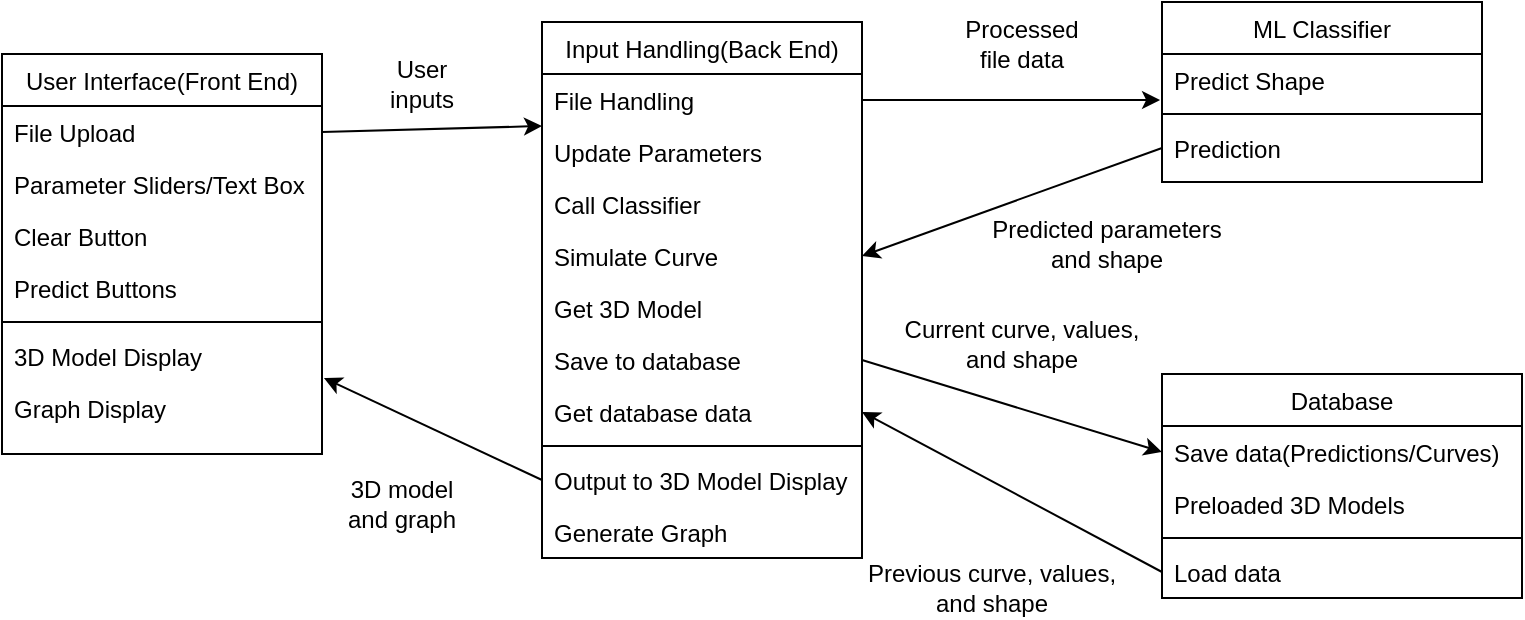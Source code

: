 <mxfile version="24.7.17">
  <diagram id="C5RBs43oDa-KdzZeNtuy" name="Page-1">
    <mxGraphModel dx="2074" dy="1104" grid="1" gridSize="10" guides="1" tooltips="1" connect="1" arrows="1" fold="1" page="1" pageScale="1" pageWidth="827" pageHeight="1169" math="0" shadow="0">
      <root>
        <mxCell id="WIyWlLk6GJQsqaUBKTNV-0" />
        <mxCell id="WIyWlLk6GJQsqaUBKTNV-1" parent="WIyWlLk6GJQsqaUBKTNV-0" />
        <mxCell id="zkfFHV4jXpPFQw0GAbJ--6" value="User Interface(Front End)" style="swimlane;fontStyle=0;align=center;verticalAlign=top;childLayout=stackLayout;horizontal=1;startSize=26;horizontalStack=0;resizeParent=1;resizeLast=0;collapsible=1;marginBottom=0;rounded=0;shadow=0;strokeWidth=1;" parent="WIyWlLk6GJQsqaUBKTNV-1" vertex="1">
          <mxGeometry x="60" y="230" width="160" height="200" as="geometry">
            <mxRectangle x="130" y="380" width="160" height="26" as="alternateBounds" />
          </mxGeometry>
        </mxCell>
        <mxCell id="zkfFHV4jXpPFQw0GAbJ--7" value="File Upload" style="text;align=left;verticalAlign=top;spacingLeft=4;spacingRight=4;overflow=hidden;rotatable=0;points=[[0,0.5],[1,0.5]];portConstraint=eastwest;" parent="zkfFHV4jXpPFQw0GAbJ--6" vertex="1">
          <mxGeometry y="26" width="160" height="26" as="geometry" />
        </mxCell>
        <mxCell id="zkfFHV4jXpPFQw0GAbJ--8" value="Parameter Sliders/Text Box" style="text;align=left;verticalAlign=top;spacingLeft=4;spacingRight=4;overflow=hidden;rotatable=0;points=[[0,0.5],[1,0.5]];portConstraint=eastwest;rounded=0;shadow=0;html=0;" parent="zkfFHV4jXpPFQw0GAbJ--6" vertex="1">
          <mxGeometry y="52" width="160" height="26" as="geometry" />
        </mxCell>
        <mxCell id="XyHHgU66qFdVDnBX0TZ7-21" value="Clear Button" style="text;align=left;verticalAlign=top;spacingLeft=4;spacingRight=4;overflow=hidden;rotatable=0;points=[[0,0.5],[1,0.5]];portConstraint=eastwest;rounded=0;shadow=0;html=0;" vertex="1" parent="zkfFHV4jXpPFQw0GAbJ--6">
          <mxGeometry y="78" width="160" height="26" as="geometry" />
        </mxCell>
        <mxCell id="zkfFHV4jXpPFQw0GAbJ--11" value="Predict Buttons" style="text;align=left;verticalAlign=top;spacingLeft=4;spacingRight=4;overflow=hidden;rotatable=0;points=[[0,0.5],[1,0.5]];portConstraint=eastwest;" parent="zkfFHV4jXpPFQw0GAbJ--6" vertex="1">
          <mxGeometry y="104" width="160" height="26" as="geometry" />
        </mxCell>
        <mxCell id="zkfFHV4jXpPFQw0GAbJ--9" value="" style="line;html=1;strokeWidth=1;align=left;verticalAlign=middle;spacingTop=-1;spacingLeft=3;spacingRight=3;rotatable=0;labelPosition=right;points=[];portConstraint=eastwest;" parent="zkfFHV4jXpPFQw0GAbJ--6" vertex="1">
          <mxGeometry y="130" width="160" height="8" as="geometry" />
        </mxCell>
        <mxCell id="XyHHgU66qFdVDnBX0TZ7-22" value="3D Model Display" style="text;align=left;verticalAlign=top;spacingLeft=4;spacingRight=4;overflow=hidden;rotatable=0;points=[[0,0.5],[1,0.5]];portConstraint=eastwest;" vertex="1" parent="zkfFHV4jXpPFQw0GAbJ--6">
          <mxGeometry y="138" width="160" height="26" as="geometry" />
        </mxCell>
        <mxCell id="XyHHgU66qFdVDnBX0TZ7-24" value="Graph Display" style="text;align=left;verticalAlign=top;spacingLeft=4;spacingRight=4;overflow=hidden;rotatable=0;points=[[0,0.5],[1,0.5]];portConstraint=eastwest;" vertex="1" parent="zkfFHV4jXpPFQw0GAbJ--6">
          <mxGeometry y="164" width="160" height="26" as="geometry" />
        </mxCell>
        <mxCell id="XyHHgU66qFdVDnBX0TZ7-0" value="Input Handling(Back End)" style="swimlane;fontStyle=0;align=center;verticalAlign=top;childLayout=stackLayout;horizontal=1;startSize=26;horizontalStack=0;resizeParent=1;resizeLast=0;collapsible=1;marginBottom=0;rounded=0;shadow=0;strokeWidth=1;" vertex="1" parent="WIyWlLk6GJQsqaUBKTNV-1">
          <mxGeometry x="330" y="214" width="160" height="268" as="geometry">
            <mxRectangle x="130" y="380" width="160" height="26" as="alternateBounds" />
          </mxGeometry>
        </mxCell>
        <mxCell id="XyHHgU66qFdVDnBX0TZ7-1" value="File Handling" style="text;align=left;verticalAlign=top;spacingLeft=4;spacingRight=4;overflow=hidden;rotatable=0;points=[[0,0.5],[1,0.5]];portConstraint=eastwest;" vertex="1" parent="XyHHgU66qFdVDnBX0TZ7-0">
          <mxGeometry y="26" width="160" height="26" as="geometry" />
        </mxCell>
        <mxCell id="XyHHgU66qFdVDnBX0TZ7-2" value="Update Parameters" style="text;align=left;verticalAlign=top;spacingLeft=4;spacingRight=4;overflow=hidden;rotatable=0;points=[[0,0.5],[1,0.5]];portConstraint=eastwest;rounded=0;shadow=0;html=0;" vertex="1" parent="XyHHgU66qFdVDnBX0TZ7-0">
          <mxGeometry y="52" width="160" height="26" as="geometry" />
        </mxCell>
        <mxCell id="XyHHgU66qFdVDnBX0TZ7-25" value="Call Classifier" style="text;align=left;verticalAlign=top;spacingLeft=4;spacingRight=4;overflow=hidden;rotatable=0;points=[[0,0.5],[1,0.5]];portConstraint=eastwest;rounded=0;shadow=0;html=0;" vertex="1" parent="XyHHgU66qFdVDnBX0TZ7-0">
          <mxGeometry y="78" width="160" height="26" as="geometry" />
        </mxCell>
        <mxCell id="XyHHgU66qFdVDnBX0TZ7-36" value="Simulate Curve" style="text;align=left;verticalAlign=top;spacingLeft=4;spacingRight=4;overflow=hidden;rotatable=0;points=[[0,0.5],[1,0.5]];portConstraint=eastwest;rounded=0;shadow=0;html=0;" vertex="1" parent="XyHHgU66qFdVDnBX0TZ7-0">
          <mxGeometry y="104" width="160" height="26" as="geometry" />
        </mxCell>
        <mxCell id="XyHHgU66qFdVDnBX0TZ7-41" value="Get 3D Model" style="text;align=left;verticalAlign=top;spacingLeft=4;spacingRight=4;overflow=hidden;rotatable=0;points=[[0,0.5],[1,0.5]];portConstraint=eastwest;rounded=0;shadow=0;html=0;" vertex="1" parent="XyHHgU66qFdVDnBX0TZ7-0">
          <mxGeometry y="130" width="160" height="26" as="geometry" />
        </mxCell>
        <mxCell id="XyHHgU66qFdVDnBX0TZ7-48" value="Save to database" style="text;align=left;verticalAlign=top;spacingLeft=4;spacingRight=4;overflow=hidden;rotatable=0;points=[[0,0.5],[1,0.5]];portConstraint=eastwest;rounded=0;shadow=0;html=0;" vertex="1" parent="XyHHgU66qFdVDnBX0TZ7-0">
          <mxGeometry y="156" width="160" height="26" as="geometry" />
        </mxCell>
        <mxCell id="XyHHgU66qFdVDnBX0TZ7-47" value="Get database data" style="text;align=left;verticalAlign=top;spacingLeft=4;spacingRight=4;overflow=hidden;rotatable=0;points=[[0,0.5],[1,0.5]];portConstraint=eastwest;rounded=0;shadow=0;html=0;" vertex="1" parent="XyHHgU66qFdVDnBX0TZ7-0">
          <mxGeometry y="182" width="160" height="26" as="geometry" />
        </mxCell>
        <mxCell id="XyHHgU66qFdVDnBX0TZ7-3" value="" style="line;html=1;strokeWidth=1;align=left;verticalAlign=middle;spacingTop=-1;spacingLeft=3;spacingRight=3;rotatable=0;labelPosition=right;points=[];portConstraint=eastwest;" vertex="1" parent="XyHHgU66qFdVDnBX0TZ7-0">
          <mxGeometry y="208" width="160" height="8" as="geometry" />
        </mxCell>
        <mxCell id="XyHHgU66qFdVDnBX0TZ7-29" value="Output to 3D Model Display" style="text;align=left;verticalAlign=top;spacingLeft=4;spacingRight=4;overflow=hidden;rotatable=0;points=[[0,0.5],[1,0.5]];portConstraint=eastwest;rounded=0;shadow=0;html=0;" vertex="1" parent="XyHHgU66qFdVDnBX0TZ7-0">
          <mxGeometry y="216" width="160" height="26" as="geometry" />
        </mxCell>
        <mxCell id="XyHHgU66qFdVDnBX0TZ7-30" value="Generate Graph" style="text;align=left;verticalAlign=top;spacingLeft=4;spacingRight=4;overflow=hidden;rotatable=0;points=[[0,0.5],[1,0.5]];portConstraint=eastwest;rounded=0;shadow=0;html=0;" vertex="1" parent="XyHHgU66qFdVDnBX0TZ7-0">
          <mxGeometry y="242" width="160" height="26" as="geometry" />
        </mxCell>
        <mxCell id="XyHHgU66qFdVDnBX0TZ7-6" value="ML Classifier" style="swimlane;fontStyle=0;align=center;verticalAlign=top;childLayout=stackLayout;horizontal=1;startSize=26;horizontalStack=0;resizeParent=1;resizeLast=0;collapsible=1;marginBottom=0;rounded=0;shadow=0;strokeWidth=1;" vertex="1" parent="WIyWlLk6GJQsqaUBKTNV-1">
          <mxGeometry x="640" y="204" width="160" height="90" as="geometry">
            <mxRectangle x="130" y="380" width="160" height="26" as="alternateBounds" />
          </mxGeometry>
        </mxCell>
        <mxCell id="XyHHgU66qFdVDnBX0TZ7-7" value="Predict Shape" style="text;align=left;verticalAlign=top;spacingLeft=4;spacingRight=4;overflow=hidden;rotatable=0;points=[[0,0.5],[1,0.5]];portConstraint=eastwest;" vertex="1" parent="XyHHgU66qFdVDnBX0TZ7-6">
          <mxGeometry y="26" width="160" height="26" as="geometry" />
        </mxCell>
        <mxCell id="XyHHgU66qFdVDnBX0TZ7-9" value="" style="line;html=1;strokeWidth=1;align=left;verticalAlign=middle;spacingTop=-1;spacingLeft=3;spacingRight=3;rotatable=0;labelPosition=right;points=[];portConstraint=eastwest;" vertex="1" parent="XyHHgU66qFdVDnBX0TZ7-6">
          <mxGeometry y="52" width="160" height="8" as="geometry" />
        </mxCell>
        <mxCell id="XyHHgU66qFdVDnBX0TZ7-11" value="Prediction" style="text;align=left;verticalAlign=top;spacingLeft=4;spacingRight=4;overflow=hidden;rotatable=0;points=[[0,0.5],[1,0.5]];portConstraint=eastwest;" vertex="1" parent="XyHHgU66qFdVDnBX0TZ7-6">
          <mxGeometry y="60" width="160" height="26" as="geometry" />
        </mxCell>
        <mxCell id="XyHHgU66qFdVDnBX0TZ7-12" value="Database" style="swimlane;fontStyle=0;align=center;verticalAlign=top;childLayout=stackLayout;horizontal=1;startSize=26;horizontalStack=0;resizeParent=1;resizeLast=0;collapsible=1;marginBottom=0;rounded=0;shadow=0;strokeWidth=1;" vertex="1" parent="WIyWlLk6GJQsqaUBKTNV-1">
          <mxGeometry x="640" y="390" width="180" height="112" as="geometry">
            <mxRectangle x="130" y="380" width="160" height="26" as="alternateBounds" />
          </mxGeometry>
        </mxCell>
        <mxCell id="XyHHgU66qFdVDnBX0TZ7-27" value="Save data(Predictions/Curves)" style="text;align=left;verticalAlign=top;spacingLeft=4;spacingRight=4;overflow=hidden;rotatable=0;points=[[0,0.5],[1,0.5]];portConstraint=eastwest;rounded=0;shadow=0;html=0;" vertex="1" parent="XyHHgU66qFdVDnBX0TZ7-12">
          <mxGeometry y="26" width="180" height="26" as="geometry" />
        </mxCell>
        <mxCell id="XyHHgU66qFdVDnBX0TZ7-35" value="Preloaded 3D Models" style="text;align=left;verticalAlign=top;spacingLeft=4;spacingRight=4;overflow=hidden;rotatable=0;points=[[0,0.5],[1,0.5]];portConstraint=eastwest;rounded=0;shadow=0;html=0;" vertex="1" parent="XyHHgU66qFdVDnBX0TZ7-12">
          <mxGeometry y="52" width="180" height="26" as="geometry" />
        </mxCell>
        <mxCell id="XyHHgU66qFdVDnBX0TZ7-15" value="" style="line;html=1;strokeWidth=1;align=left;verticalAlign=middle;spacingTop=-1;spacingLeft=3;spacingRight=3;rotatable=0;labelPosition=right;points=[];portConstraint=eastwest;" vertex="1" parent="XyHHgU66qFdVDnBX0TZ7-12">
          <mxGeometry y="78" width="180" height="8" as="geometry" />
        </mxCell>
        <mxCell id="XyHHgU66qFdVDnBX0TZ7-26" value="Load data" style="text;align=left;verticalAlign=top;spacingLeft=4;spacingRight=4;overflow=hidden;rotatable=0;points=[[0,0.5],[1,0.5]];portConstraint=eastwest;rounded=0;shadow=0;html=0;" vertex="1" parent="XyHHgU66qFdVDnBX0TZ7-12">
          <mxGeometry y="86" width="180" height="26" as="geometry" />
        </mxCell>
        <mxCell id="XyHHgU66qFdVDnBX0TZ7-18" value="" style="endArrow=classic;html=1;rounded=0;exitX=1;exitY=0.5;exitDx=0;exitDy=0;entryX=0;entryY=0;entryDx=0;entryDy=0;entryPerimeter=0;" edge="1" parent="WIyWlLk6GJQsqaUBKTNV-1" source="zkfFHV4jXpPFQw0GAbJ--7" target="XyHHgU66qFdVDnBX0TZ7-2">
          <mxGeometry width="50" height="50" relative="1" as="geometry">
            <mxPoint x="390" y="520" as="sourcePoint" />
            <mxPoint x="440" y="470" as="targetPoint" />
          </mxGeometry>
        </mxCell>
        <mxCell id="XyHHgU66qFdVDnBX0TZ7-19" value="User inputs" style="text;html=1;align=center;verticalAlign=middle;whiteSpace=wrap;rounded=0;" vertex="1" parent="WIyWlLk6GJQsqaUBKTNV-1">
          <mxGeometry x="240" y="230" width="60" height="30" as="geometry" />
        </mxCell>
        <mxCell id="XyHHgU66qFdVDnBX0TZ7-33" value="" style="endArrow=classic;html=1;rounded=0;exitX=0;exitY=0.5;exitDx=0;exitDy=0;entryX=1.006;entryY=0.923;entryDx=0;entryDy=0;entryPerimeter=0;" edge="1" parent="WIyWlLk6GJQsqaUBKTNV-1" source="XyHHgU66qFdVDnBX0TZ7-29" target="XyHHgU66qFdVDnBX0TZ7-22">
          <mxGeometry width="50" height="50" relative="1" as="geometry">
            <mxPoint x="320" y="410" as="sourcePoint" />
            <mxPoint x="220" y="398" as="targetPoint" />
          </mxGeometry>
        </mxCell>
        <mxCell id="XyHHgU66qFdVDnBX0TZ7-34" value="3D model&lt;br&gt;and graph" style="text;html=1;align=center;verticalAlign=middle;whiteSpace=wrap;rounded=0;" vertex="1" parent="WIyWlLk6GJQsqaUBKTNV-1">
          <mxGeometry x="230" y="440" width="60" height="30" as="geometry" />
        </mxCell>
        <mxCell id="XyHHgU66qFdVDnBX0TZ7-37" value="" style="endArrow=classic;html=1;rounded=0;exitX=1;exitY=0.5;exitDx=0;exitDy=0;entryX=-0.006;entryY=0.885;entryDx=0;entryDy=0;entryPerimeter=0;" edge="1" parent="WIyWlLk6GJQsqaUBKTNV-1" source="XyHHgU66qFdVDnBX0TZ7-1" target="XyHHgU66qFdVDnBX0TZ7-7">
          <mxGeometry width="50" height="50" relative="1" as="geometry">
            <mxPoint x="490" y="273" as="sourcePoint" />
            <mxPoint x="598" y="264" as="targetPoint" />
          </mxGeometry>
        </mxCell>
        <mxCell id="XyHHgU66qFdVDnBX0TZ7-38" value="Processed file data" style="text;html=1;align=center;verticalAlign=middle;whiteSpace=wrap;rounded=0;" vertex="1" parent="WIyWlLk6GJQsqaUBKTNV-1">
          <mxGeometry x="540" y="210" width="60" height="30" as="geometry" />
        </mxCell>
        <mxCell id="XyHHgU66qFdVDnBX0TZ7-40" value="" style="endArrow=classic;html=1;rounded=0;exitX=0;exitY=0.5;exitDx=0;exitDy=0;entryX=1;entryY=0.5;entryDx=0;entryDy=0;" edge="1" parent="WIyWlLk6GJQsqaUBKTNV-1" source="XyHHgU66qFdVDnBX0TZ7-11" target="XyHHgU66qFdVDnBX0TZ7-36">
          <mxGeometry width="50" height="50" relative="1" as="geometry">
            <mxPoint x="530" y="310" as="sourcePoint" />
            <mxPoint x="540" y="330" as="targetPoint" />
          </mxGeometry>
        </mxCell>
        <mxCell id="XyHHgU66qFdVDnBX0TZ7-43" value="Predicted parameters and shape" style="text;html=1;align=center;verticalAlign=middle;whiteSpace=wrap;rounded=0;" vertex="1" parent="WIyWlLk6GJQsqaUBKTNV-1">
          <mxGeometry x="550" y="310" width="125" height="30" as="geometry" />
        </mxCell>
        <mxCell id="XyHHgU66qFdVDnBX0TZ7-44" value="" style="endArrow=classic;html=1;rounded=0;exitX=1;exitY=0.5;exitDx=0;exitDy=0;entryX=0;entryY=0.5;entryDx=0;entryDy=0;" edge="1" parent="WIyWlLk6GJQsqaUBKTNV-1" source="XyHHgU66qFdVDnBX0TZ7-48" target="XyHHgU66qFdVDnBX0TZ7-27">
          <mxGeometry width="50" height="50" relative="1" as="geometry">
            <mxPoint x="390" y="520" as="sourcePoint" />
            <mxPoint x="640" y="357" as="targetPoint" />
          </mxGeometry>
        </mxCell>
        <mxCell id="XyHHgU66qFdVDnBX0TZ7-45" value="Current curve, values, and shape" style="text;html=1;align=center;verticalAlign=middle;whiteSpace=wrap;rounded=0;" vertex="1" parent="WIyWlLk6GJQsqaUBKTNV-1">
          <mxGeometry x="505" y="360" width="130" height="30" as="geometry" />
        </mxCell>
        <mxCell id="XyHHgU66qFdVDnBX0TZ7-49" value="" style="endArrow=classic;html=1;rounded=0;entryX=1;entryY=0.5;entryDx=0;entryDy=0;exitX=0;exitY=0.5;exitDx=0;exitDy=0;" edge="1" parent="WIyWlLk6GJQsqaUBKTNV-1" source="XyHHgU66qFdVDnBX0TZ7-26" target="XyHHgU66qFdVDnBX0TZ7-47">
          <mxGeometry width="50" height="50" relative="1" as="geometry">
            <mxPoint x="590" y="469" as="sourcePoint" />
            <mxPoint x="740" y="469" as="targetPoint" />
          </mxGeometry>
        </mxCell>
        <mxCell id="XyHHgU66qFdVDnBX0TZ7-50" value="Previous curve, values, and shape" style="text;html=1;align=center;verticalAlign=middle;whiteSpace=wrap;rounded=0;" vertex="1" parent="WIyWlLk6GJQsqaUBKTNV-1">
          <mxGeometry x="490" y="482" width="130" height="30" as="geometry" />
        </mxCell>
      </root>
    </mxGraphModel>
  </diagram>
</mxfile>
